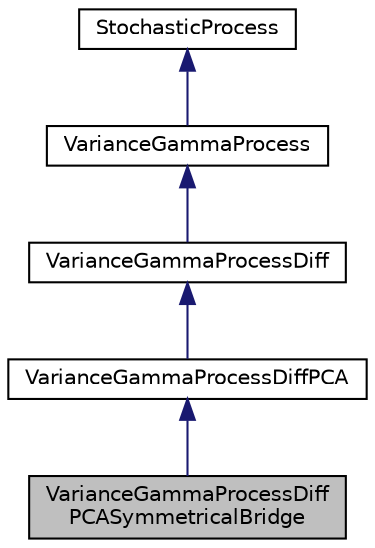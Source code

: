 digraph "VarianceGammaProcessDiffPCASymmetricalBridge"
{
 // INTERACTIVE_SVG=YES
  bgcolor="transparent";
  edge [fontname="Helvetica",fontsize="10",labelfontname="Helvetica",labelfontsize="10"];
  node [fontname="Helvetica",fontsize="10",shape=record];
  Node0 [label="VarianceGammaProcessDiff\lPCASymmetricalBridge",height=0.2,width=0.4,color="black", fillcolor="grey75", style="filled", fontcolor="black"];
  Node1 -> Node0 [dir="back",color="midnightblue",fontsize="10",style="solid",fontname="Helvetica"];
  Node1 [label="VarianceGammaProcessDiffPCA",height=0.2,width=0.4,color="black",URL="$dc/d44/classumontreal_1_1ssj_1_1stochprocess_1_1VarianceGammaProcessDiffPCA.html",tooltip="Same as VarianceGammaProcessDiff, but the two inner GammaProcess ’es are of PCA type. "];
  Node2 -> Node1 [dir="back",color="midnightblue",fontsize="10",style="solid",fontname="Helvetica"];
  Node2 [label="VarianceGammaProcessDiff",height=0.2,width=0.4,color="black",URL="$d4/d60/classumontreal_1_1ssj_1_1stochprocess_1_1VarianceGammaProcessDiff.html",tooltip="This class represents a variance gamma (VG) process . "];
  Node3 -> Node2 [dir="back",color="midnightblue",fontsize="10",style="solid",fontname="Helvetica"];
  Node3 [label="VarianceGammaProcess",height=0.2,width=0.4,color="black",URL="$db/d34/classumontreal_1_1ssj_1_1stochprocess_1_1VarianceGammaProcess.html",tooltip="This class represents a variance gamma (VG) process . "];
  Node4 -> Node3 [dir="back",color="midnightblue",fontsize="10",style="solid",fontname="Helvetica"];
  Node4 [label="StochasticProcess",height=0.2,width=0.4,color="black",URL="$d9/d28/classumontreal_1_1ssj_1_1stochprocess_1_1StochasticProcess.html",tooltip="Abstract base class for a stochastic process  sampled (or observed) at a finite number of time points..."];
}
